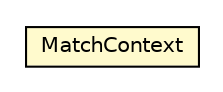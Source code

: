 #!/usr/local/bin/dot
#
# Class diagram 
# Generated by UMLGraph version R5_6-24-gf6e263 (http://www.umlgraph.org/)
#

digraph G {
	edge [fontname="Helvetica",fontsize=10,labelfontname="Helvetica",labelfontsize=10];
	node [fontname="Helvetica",fontsize=10,shape=plaintext];
	nodesep=0.25;
	ranksep=0.5;
	// com.orientechnologies.orient.core.sql.parser.OMatchStatement.MatchContext
	c4492875 [label=<<table title="com.orientechnologies.orient.core.sql.parser.OMatchStatement.MatchContext" border="0" cellborder="1" cellspacing="0" cellpadding="2" port="p" bgcolor="lemonChiffon" href="./OMatchStatement.MatchContext.html">
		<tr><td><table border="0" cellspacing="0" cellpadding="1">
<tr><td align="center" balign="center"> MatchContext </td></tr>
		</table></td></tr>
		</table>>, URL="./OMatchStatement.MatchContext.html", fontname="Helvetica", fontcolor="black", fontsize=10.0];
}

